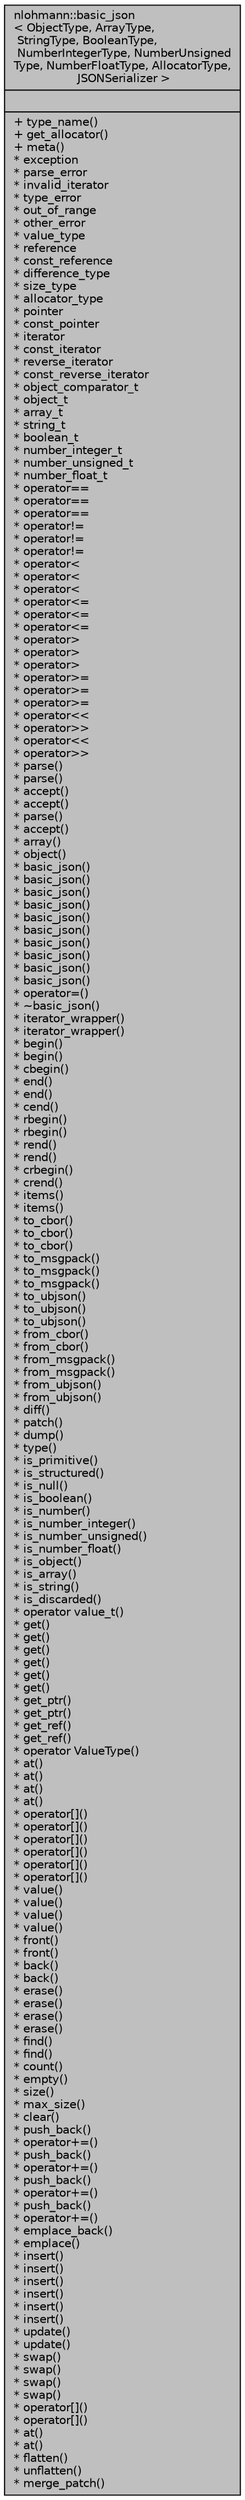 digraph "nlohmann::basic_json&lt; ObjectType, ArrayType, StringType, BooleanType, NumberIntegerType, NumberUnsignedType, NumberFloatType, AllocatorType, JSONSerializer &gt;"
{
 // INTERACTIVE_SVG=YES
  bgcolor="transparent";
  edge [fontname="Helvetica",fontsize="10",labelfontname="Helvetica",labelfontsize="10"];
  node [fontname="Helvetica",fontsize="10",shape=record];
  Node1 [label="{nlohmann::basic_json\l\< ObjectType, ArrayType,\l StringType, BooleanType,\l NumberIntegerType, NumberUnsigned\lType, NumberFloatType, AllocatorType,\l JSONSerializer \>\n||+ type_name()\l+ get_allocator()\l+ meta()\l* exception\l* parse_error\l* invalid_iterator\l* type_error\l* out_of_range\l* other_error\l* value_type\l* reference\l* const_reference\l* difference_type\l* size_type\l* allocator_type\l* pointer\l* const_pointer\l* iterator\l* const_iterator\l* reverse_iterator\l* const_reverse_iterator\l* object_comparator_t\l* object_t\l* array_t\l* string_t\l* boolean_t\l* number_integer_t\l* number_unsigned_t\l* number_float_t\l* operator==\l* operator==\l* operator==\l* operator!=\l* operator!=\l* operator!=\l* operator\<\l* operator\<\l* operator\<\l* operator\<=\l* operator\<=\l* operator\<=\l* operator\>\l* operator\>\l* operator\>\l* operator\>=\l* operator\>=\l* operator\>=\l* operator\<\<\l* operator\>\>\l* operator\<\<\l* operator\>\>\l* parse()\l* parse()\l* accept()\l* accept()\l* parse()\l* accept()\l* array()\l* object()\l* basic_json()\l* basic_json()\l* basic_json()\l* basic_json()\l* basic_json()\l* basic_json()\l* basic_json()\l* basic_json()\l* basic_json()\l* basic_json()\l* operator=()\l* ~basic_json()\l* iterator_wrapper()\l* iterator_wrapper()\l* begin()\l* begin()\l* cbegin()\l* end()\l* end()\l* cend()\l* rbegin()\l* rbegin()\l* rend()\l* rend()\l* crbegin()\l* crend()\l* items()\l* items()\l* to_cbor()\l* to_cbor()\l* to_cbor()\l* to_msgpack()\l* to_msgpack()\l* to_msgpack()\l* to_ubjson()\l* to_ubjson()\l* to_ubjson()\l* from_cbor()\l* from_cbor()\l* from_msgpack()\l* from_msgpack()\l* from_ubjson()\l* from_ubjson()\l* diff()\l* patch()\l* dump()\l* type()\l* is_primitive()\l* is_structured()\l* is_null()\l* is_boolean()\l* is_number()\l* is_number_integer()\l* is_number_unsigned()\l* is_number_float()\l* is_object()\l* is_array()\l* is_string()\l* is_discarded()\l* operator value_t()\l* get()\l* get()\l* get()\l* get()\l* get()\l* get()\l* get_ptr()\l* get_ptr()\l* get_ref()\l* get_ref()\l* operator ValueType()\l* at()\l* at()\l* at()\l* at()\l* operator[]()\l* operator[]()\l* operator[]()\l* operator[]()\l* operator[]()\l* operator[]()\l* value()\l* value()\l* value()\l* value()\l* front()\l* front()\l* back()\l* back()\l* erase()\l* erase()\l* erase()\l* erase()\l* find()\l* find()\l* count()\l* empty()\l* size()\l* max_size()\l* clear()\l* push_back()\l* operator+=()\l* push_back()\l* operator+=()\l* push_back()\l* operator+=()\l* push_back()\l* operator+=()\l* emplace_back()\l* emplace()\l* insert()\l* insert()\l* insert()\l* insert()\l* insert()\l* insert()\l* update()\l* update()\l* swap()\l* swap()\l* swap()\l* swap()\l* operator[]()\l* operator[]()\l* at()\l* at()\l* flatten()\l* unflatten()\l* merge_patch()\l}",height=0.2,width=0.4,color="black", fillcolor="grey75", style="filled" fontcolor="black"];
}
